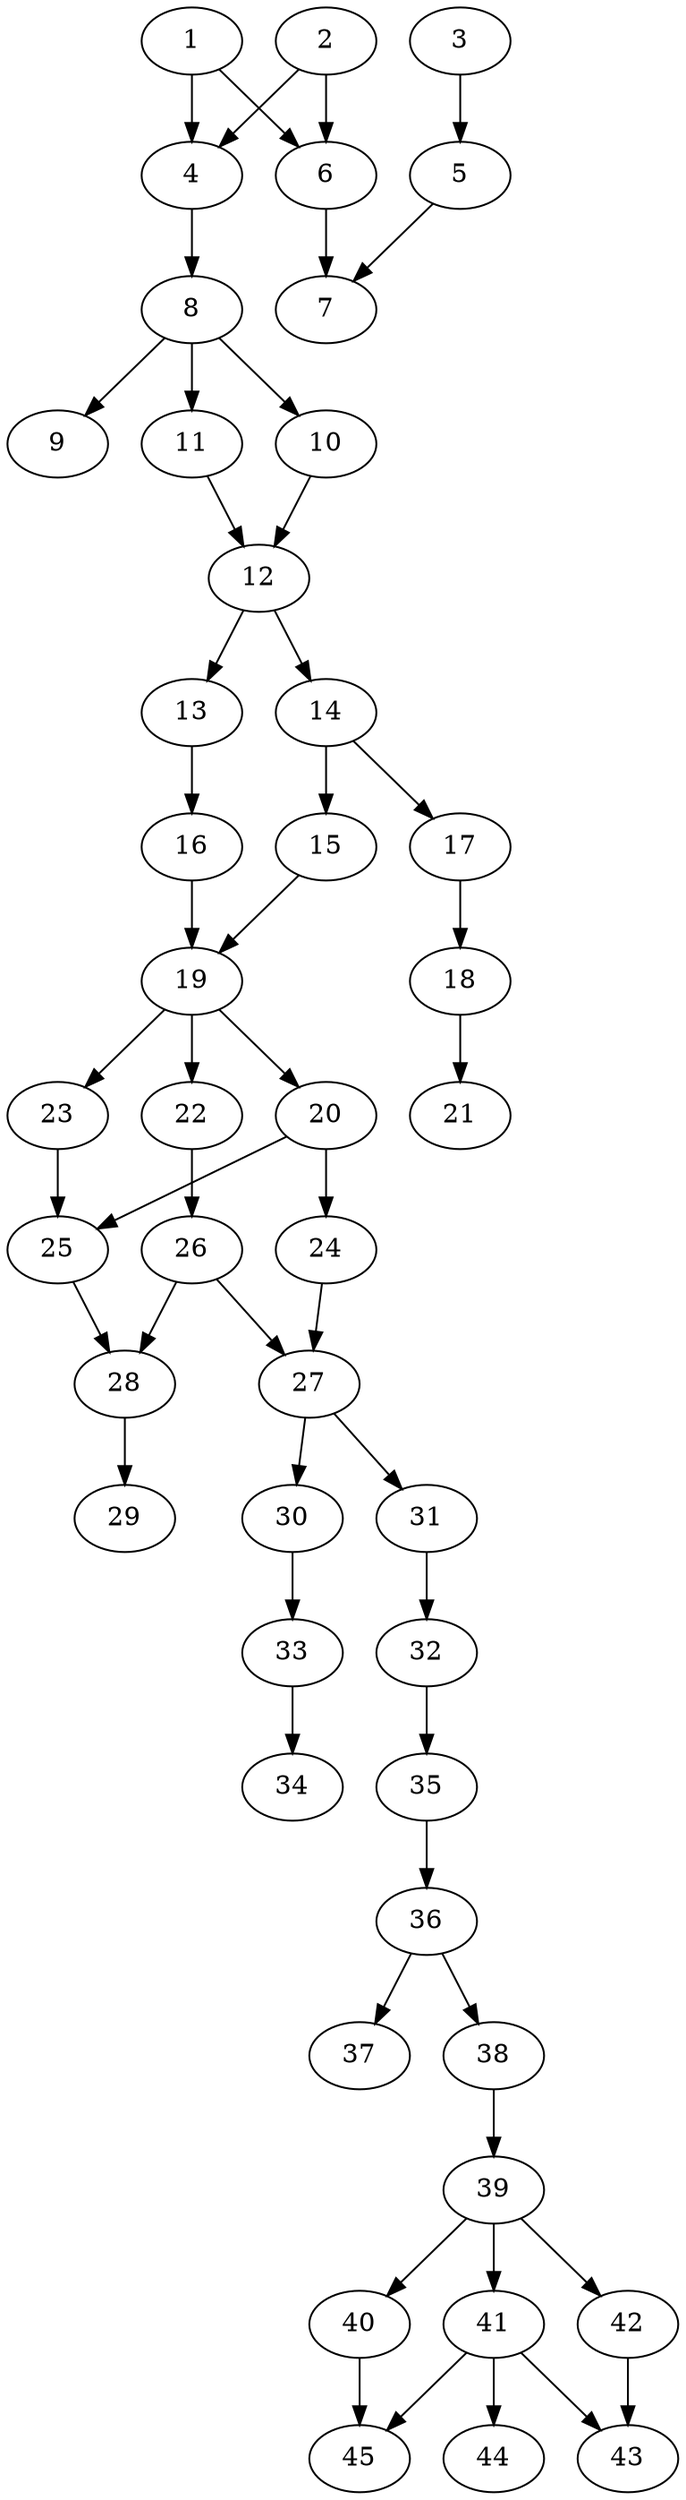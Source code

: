 // DAG automatically generated by daggen at Thu Oct  3 14:07:24 2019
// ./daggen --dot -n 45 --ccr 0.5 --fat 0.3 --regular 0.5 --density 0.5 --mindata 5242880 --maxdata 52428800 
digraph G {
  1 [size="14739456", alpha="0.06", expect_size="7369728"] 
  1 -> 4 [size ="7369728"]
  1 -> 6 [size ="7369728"]
  2 [size="16603136", alpha="0.03", expect_size="8301568"] 
  2 -> 4 [size ="8301568"]
  2 -> 6 [size ="8301568"]
  3 [size="95991808", alpha="0.10", expect_size="47995904"] 
  3 -> 5 [size ="47995904"]
  4 [size="99287040", alpha="0.00", expect_size="49643520"] 
  4 -> 8 [size ="49643520"]
  5 [size="79028224", alpha="0.10", expect_size="39514112"] 
  5 -> 7 [size ="39514112"]
  6 [size="34351104", alpha="0.19", expect_size="17175552"] 
  6 -> 7 [size ="17175552"]
  7 [size="16021504", alpha="0.18", expect_size="8010752"] 
  8 [size="67190784", alpha="0.10", expect_size="33595392"] 
  8 -> 9 [size ="33595392"]
  8 -> 10 [size ="33595392"]
  8 -> 11 [size ="33595392"]
  9 [size="91590656", alpha="0.11", expect_size="45795328"] 
  10 [size="15151104", alpha="0.06", expect_size="7575552"] 
  10 -> 12 [size ="7575552"]
  11 [size="69488640", alpha="0.05", expect_size="34744320"] 
  11 -> 12 [size ="34744320"]
  12 [size="98781184", alpha="0.15", expect_size="49390592"] 
  12 -> 13 [size ="49390592"]
  12 -> 14 [size ="49390592"]
  13 [size="17977344", alpha="0.13", expect_size="8988672"] 
  13 -> 16 [size ="8988672"]
  14 [size="67407872", alpha="0.03", expect_size="33703936"] 
  14 -> 15 [size ="33703936"]
  14 -> 17 [size ="33703936"]
  15 [size="69132288", alpha="0.04", expect_size="34566144"] 
  15 -> 19 [size ="34566144"]
  16 [size="20017152", alpha="0.08", expect_size="10008576"] 
  16 -> 19 [size ="10008576"]
  17 [size="14503936", alpha="0.18", expect_size="7251968"] 
  17 -> 18 [size ="7251968"]
  18 [size="98922496", alpha="0.17", expect_size="49461248"] 
  18 -> 21 [size ="49461248"]
  19 [size="52350976", alpha="0.03", expect_size="26175488"] 
  19 -> 20 [size ="26175488"]
  19 -> 22 [size ="26175488"]
  19 -> 23 [size ="26175488"]
  20 [size="10708992", alpha="0.12", expect_size="5354496"] 
  20 -> 24 [size ="5354496"]
  20 -> 25 [size ="5354496"]
  21 [size="39499776", alpha="0.01", expect_size="19749888"] 
  22 [size="65245184", alpha="0.12", expect_size="32622592"] 
  22 -> 26 [size ="32622592"]
  23 [size="42991616", alpha="0.01", expect_size="21495808"] 
  23 -> 25 [size ="21495808"]
  24 [size="11823104", alpha="0.09", expect_size="5911552"] 
  24 -> 27 [size ="5911552"]
  25 [size="25894912", alpha="0.12", expect_size="12947456"] 
  25 -> 28 [size ="12947456"]
  26 [size="47038464", alpha="0.19", expect_size="23519232"] 
  26 -> 27 [size ="23519232"]
  26 -> 28 [size ="23519232"]
  27 [size="85215232", alpha="0.08", expect_size="42607616"] 
  27 -> 30 [size ="42607616"]
  27 -> 31 [size ="42607616"]
  28 [size="76308480", alpha="0.09", expect_size="38154240"] 
  28 -> 29 [size ="38154240"]
  29 [size="60872704", alpha="0.07", expect_size="30436352"] 
  30 [size="74043392", alpha="0.05", expect_size="37021696"] 
  30 -> 33 [size ="37021696"]
  31 [size="34295808", alpha="0.17", expect_size="17147904"] 
  31 -> 32 [size ="17147904"]
  32 [size="40259584", alpha="0.07", expect_size="20129792"] 
  32 -> 35 [size ="20129792"]
  33 [size="98052096", alpha="0.19", expect_size="49026048"] 
  33 -> 34 [size ="49026048"]
  34 [size="104433664", alpha="0.02", expect_size="52216832"] 
  35 [size="53837824", alpha="0.18", expect_size="26918912"] 
  35 -> 36 [size ="26918912"]
  36 [size="14807040", alpha="0.17", expect_size="7403520"] 
  36 -> 37 [size ="7403520"]
  36 -> 38 [size ="7403520"]
  37 [size="11208704", alpha="0.16", expect_size="5604352"] 
  38 [size="48578560", alpha="0.13", expect_size="24289280"] 
  38 -> 39 [size ="24289280"]
  39 [size="89249792", alpha="0.00", expect_size="44624896"] 
  39 -> 40 [size ="44624896"]
  39 -> 41 [size ="44624896"]
  39 -> 42 [size ="44624896"]
  40 [size="25585664", alpha="0.07", expect_size="12792832"] 
  40 -> 45 [size ="12792832"]
  41 [size="50995200", alpha="0.20", expect_size="25497600"] 
  41 -> 43 [size ="25497600"]
  41 -> 44 [size ="25497600"]
  41 -> 45 [size ="25497600"]
  42 [size="35741696", alpha="0.04", expect_size="17870848"] 
  42 -> 43 [size ="17870848"]
  43 [size="68114432", alpha="0.16", expect_size="34057216"] 
  44 [size="61239296", alpha="0.07", expect_size="30619648"] 
  45 [size="72036352", alpha="0.02", expect_size="36018176"] 
}
